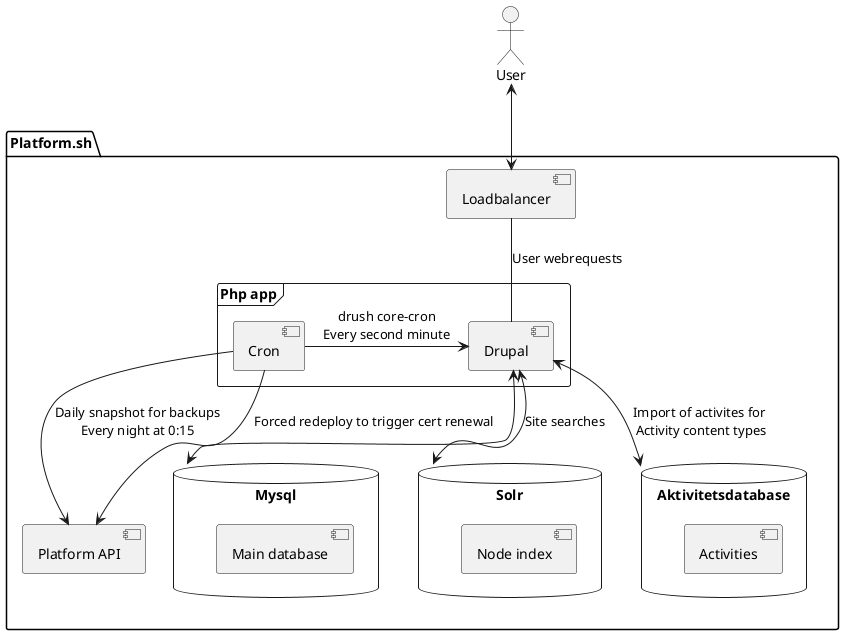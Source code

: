 @startuml
package "Platform.sh" {
    database "Mysql" as mysql {
      [Main database] as database
    }
    database "Solr" as solr {
      [Node index] as index
    }

    database "Aktivitetsdatabase" as aktdb {
      [Activities]
    }

    frame "Php app" {
        [Drupal] as drupal
        [Cron] as cron
    }

    [Loadbalancer] as lb
    [Platform API] as platform
}

actor User as user

cron --> platform : Daily snapshot for backups\nEvery night at 0:15
cron --> platform : Forced redeploy to trigger cert renewal
cron -> drupal: drush core-cron\nEvery second minute
user <--> lb

lb -- drupal : User webrequests
drupal <--> mysql
drupal <--> solr : Site searches
drupal <--> aktdb : Import of activites for \nActivity content types
@enduml
